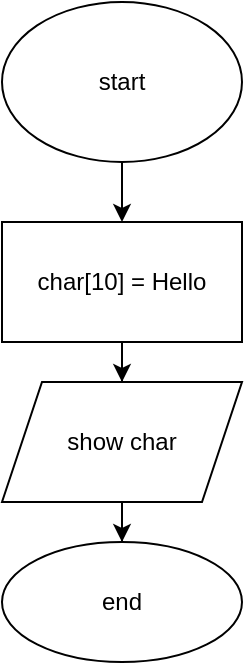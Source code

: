 <mxfile version="20.6.1" type="device"><diagram id="N89BffFNnPVSxHJqlI3v" name="Page-1"><mxGraphModel dx="1197" dy="600" grid="1" gridSize="10" guides="1" tooltips="1" connect="1" arrows="1" fold="1" page="1" pageScale="1" pageWidth="827" pageHeight="1169" math="0" shadow="0"><root><mxCell id="0"/><mxCell id="1" parent="0"/><mxCell id="Q0QZAwg4I6RaXVcSCMRv-3" value="" style="edgeStyle=orthogonalEdgeStyle;rounded=0;orthogonalLoop=1;jettySize=auto;html=1;" edge="1" parent="1" source="Q0QZAwg4I6RaXVcSCMRv-1" target="Q0QZAwg4I6RaXVcSCMRv-2"><mxGeometry relative="1" as="geometry"/></mxCell><mxCell id="Q0QZAwg4I6RaXVcSCMRv-1" value="start" style="ellipse;whiteSpace=wrap;html=1;" vertex="1" parent="1"><mxGeometry x="340" y="60" width="120" height="80" as="geometry"/></mxCell><mxCell id="Q0QZAwg4I6RaXVcSCMRv-5" value="" style="edgeStyle=orthogonalEdgeStyle;rounded=0;orthogonalLoop=1;jettySize=auto;html=1;" edge="1" parent="1" source="Q0QZAwg4I6RaXVcSCMRv-2" target="Q0QZAwg4I6RaXVcSCMRv-4"><mxGeometry relative="1" as="geometry"/></mxCell><mxCell id="Q0QZAwg4I6RaXVcSCMRv-2" value="char[10] = Hello" style="whiteSpace=wrap;html=1;" vertex="1" parent="1"><mxGeometry x="340" y="170" width="120" height="60" as="geometry"/></mxCell><mxCell id="Q0QZAwg4I6RaXVcSCMRv-7" value="" style="edgeStyle=orthogonalEdgeStyle;rounded=0;orthogonalLoop=1;jettySize=auto;html=1;" edge="1" parent="1" source="Q0QZAwg4I6RaXVcSCMRv-4" target="Q0QZAwg4I6RaXVcSCMRv-6"><mxGeometry relative="1" as="geometry"/></mxCell><mxCell id="Q0QZAwg4I6RaXVcSCMRv-4" value="show char" style="shape=parallelogram;perimeter=parallelogramPerimeter;whiteSpace=wrap;html=1;fixedSize=1;" vertex="1" parent="1"><mxGeometry x="340" y="250" width="120" height="60" as="geometry"/></mxCell><mxCell id="Q0QZAwg4I6RaXVcSCMRv-6" value="end" style="ellipse;whiteSpace=wrap;html=1;" vertex="1" parent="1"><mxGeometry x="340" y="330" width="120" height="60" as="geometry"/></mxCell></root></mxGraphModel></diagram></mxfile>